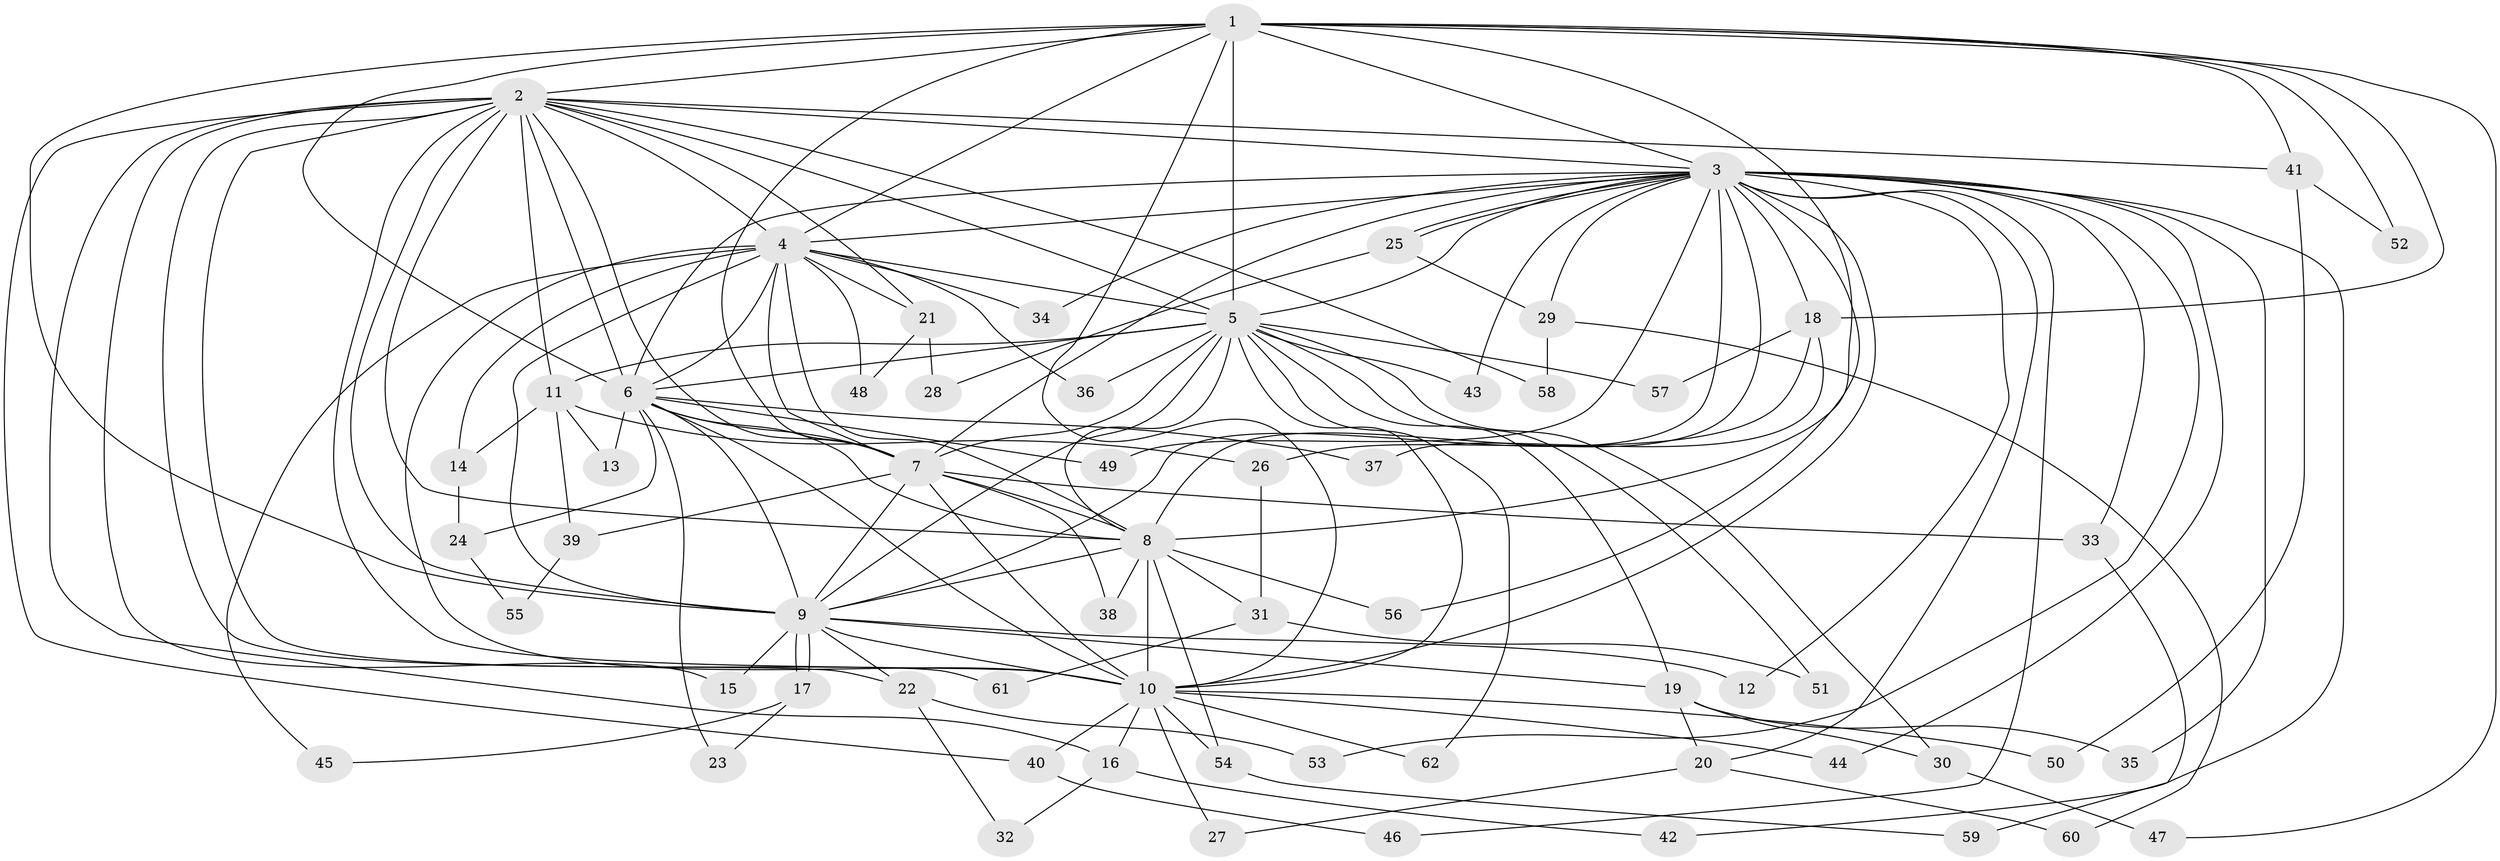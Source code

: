 // coarse degree distribution, {12: 0.1, 11: 0.05, 9: 0.05, 8: 0.1, 6: 0.1, 5: 0.25, 3: 0.2, 7: 0.05, 4: 0.05, 2: 0.05}
// Generated by graph-tools (version 1.1) at 2025/50/03/04/25 22:50:02]
// undirected, 62 vertices, 149 edges
graph export_dot {
  node [color=gray90,style=filled];
  1;
  2;
  3;
  4;
  5;
  6;
  7;
  8;
  9;
  10;
  11;
  12;
  13;
  14;
  15;
  16;
  17;
  18;
  19;
  20;
  21;
  22;
  23;
  24;
  25;
  26;
  27;
  28;
  29;
  30;
  31;
  32;
  33;
  34;
  35;
  36;
  37;
  38;
  39;
  40;
  41;
  42;
  43;
  44;
  45;
  46;
  47;
  48;
  49;
  50;
  51;
  52;
  53;
  54;
  55;
  56;
  57;
  58;
  59;
  60;
  61;
  62;
  1 -- 2;
  1 -- 3;
  1 -- 4;
  1 -- 5;
  1 -- 6;
  1 -- 7;
  1 -- 8;
  1 -- 9;
  1 -- 10;
  1 -- 18;
  1 -- 41;
  1 -- 47;
  1 -- 52;
  2 -- 3;
  2 -- 4;
  2 -- 5;
  2 -- 6;
  2 -- 7;
  2 -- 8;
  2 -- 9;
  2 -- 10;
  2 -- 11;
  2 -- 15;
  2 -- 16;
  2 -- 21;
  2 -- 22;
  2 -- 40;
  2 -- 41;
  2 -- 58;
  2 -- 61;
  3 -- 4;
  3 -- 5;
  3 -- 6;
  3 -- 7;
  3 -- 8;
  3 -- 9;
  3 -- 10;
  3 -- 12;
  3 -- 18;
  3 -- 20;
  3 -- 25;
  3 -- 25;
  3 -- 29;
  3 -- 33;
  3 -- 34;
  3 -- 35;
  3 -- 42;
  3 -- 43;
  3 -- 44;
  3 -- 46;
  3 -- 49;
  3 -- 53;
  3 -- 56;
  4 -- 5;
  4 -- 6;
  4 -- 7;
  4 -- 8;
  4 -- 9;
  4 -- 10;
  4 -- 14;
  4 -- 21;
  4 -- 34;
  4 -- 36;
  4 -- 45;
  4 -- 48;
  5 -- 6;
  5 -- 7;
  5 -- 8;
  5 -- 9;
  5 -- 10;
  5 -- 11;
  5 -- 19;
  5 -- 30;
  5 -- 36;
  5 -- 43;
  5 -- 51;
  5 -- 57;
  5 -- 62;
  6 -- 7;
  6 -- 8;
  6 -- 9;
  6 -- 10;
  6 -- 13;
  6 -- 23;
  6 -- 24;
  6 -- 37;
  6 -- 49;
  7 -- 8;
  7 -- 9;
  7 -- 10;
  7 -- 33;
  7 -- 38;
  7 -- 39;
  8 -- 9;
  8 -- 10;
  8 -- 31;
  8 -- 38;
  8 -- 54;
  8 -- 56;
  9 -- 10;
  9 -- 12;
  9 -- 15;
  9 -- 17;
  9 -- 17;
  9 -- 19;
  9 -- 22;
  10 -- 16;
  10 -- 27;
  10 -- 40;
  10 -- 44;
  10 -- 50;
  10 -- 54;
  10 -- 62;
  11 -- 13;
  11 -- 14;
  11 -- 26;
  11 -- 39;
  14 -- 24;
  16 -- 32;
  16 -- 42;
  17 -- 23;
  17 -- 45;
  18 -- 26;
  18 -- 37;
  18 -- 57;
  19 -- 20;
  19 -- 30;
  19 -- 35;
  20 -- 27;
  20 -- 60;
  21 -- 28;
  21 -- 48;
  22 -- 32;
  22 -- 53;
  24 -- 55;
  25 -- 28;
  25 -- 29;
  26 -- 31;
  29 -- 58;
  29 -- 60;
  30 -- 47;
  31 -- 51;
  31 -- 61;
  33 -- 59;
  39 -- 55;
  40 -- 46;
  41 -- 50;
  41 -- 52;
  54 -- 59;
}
